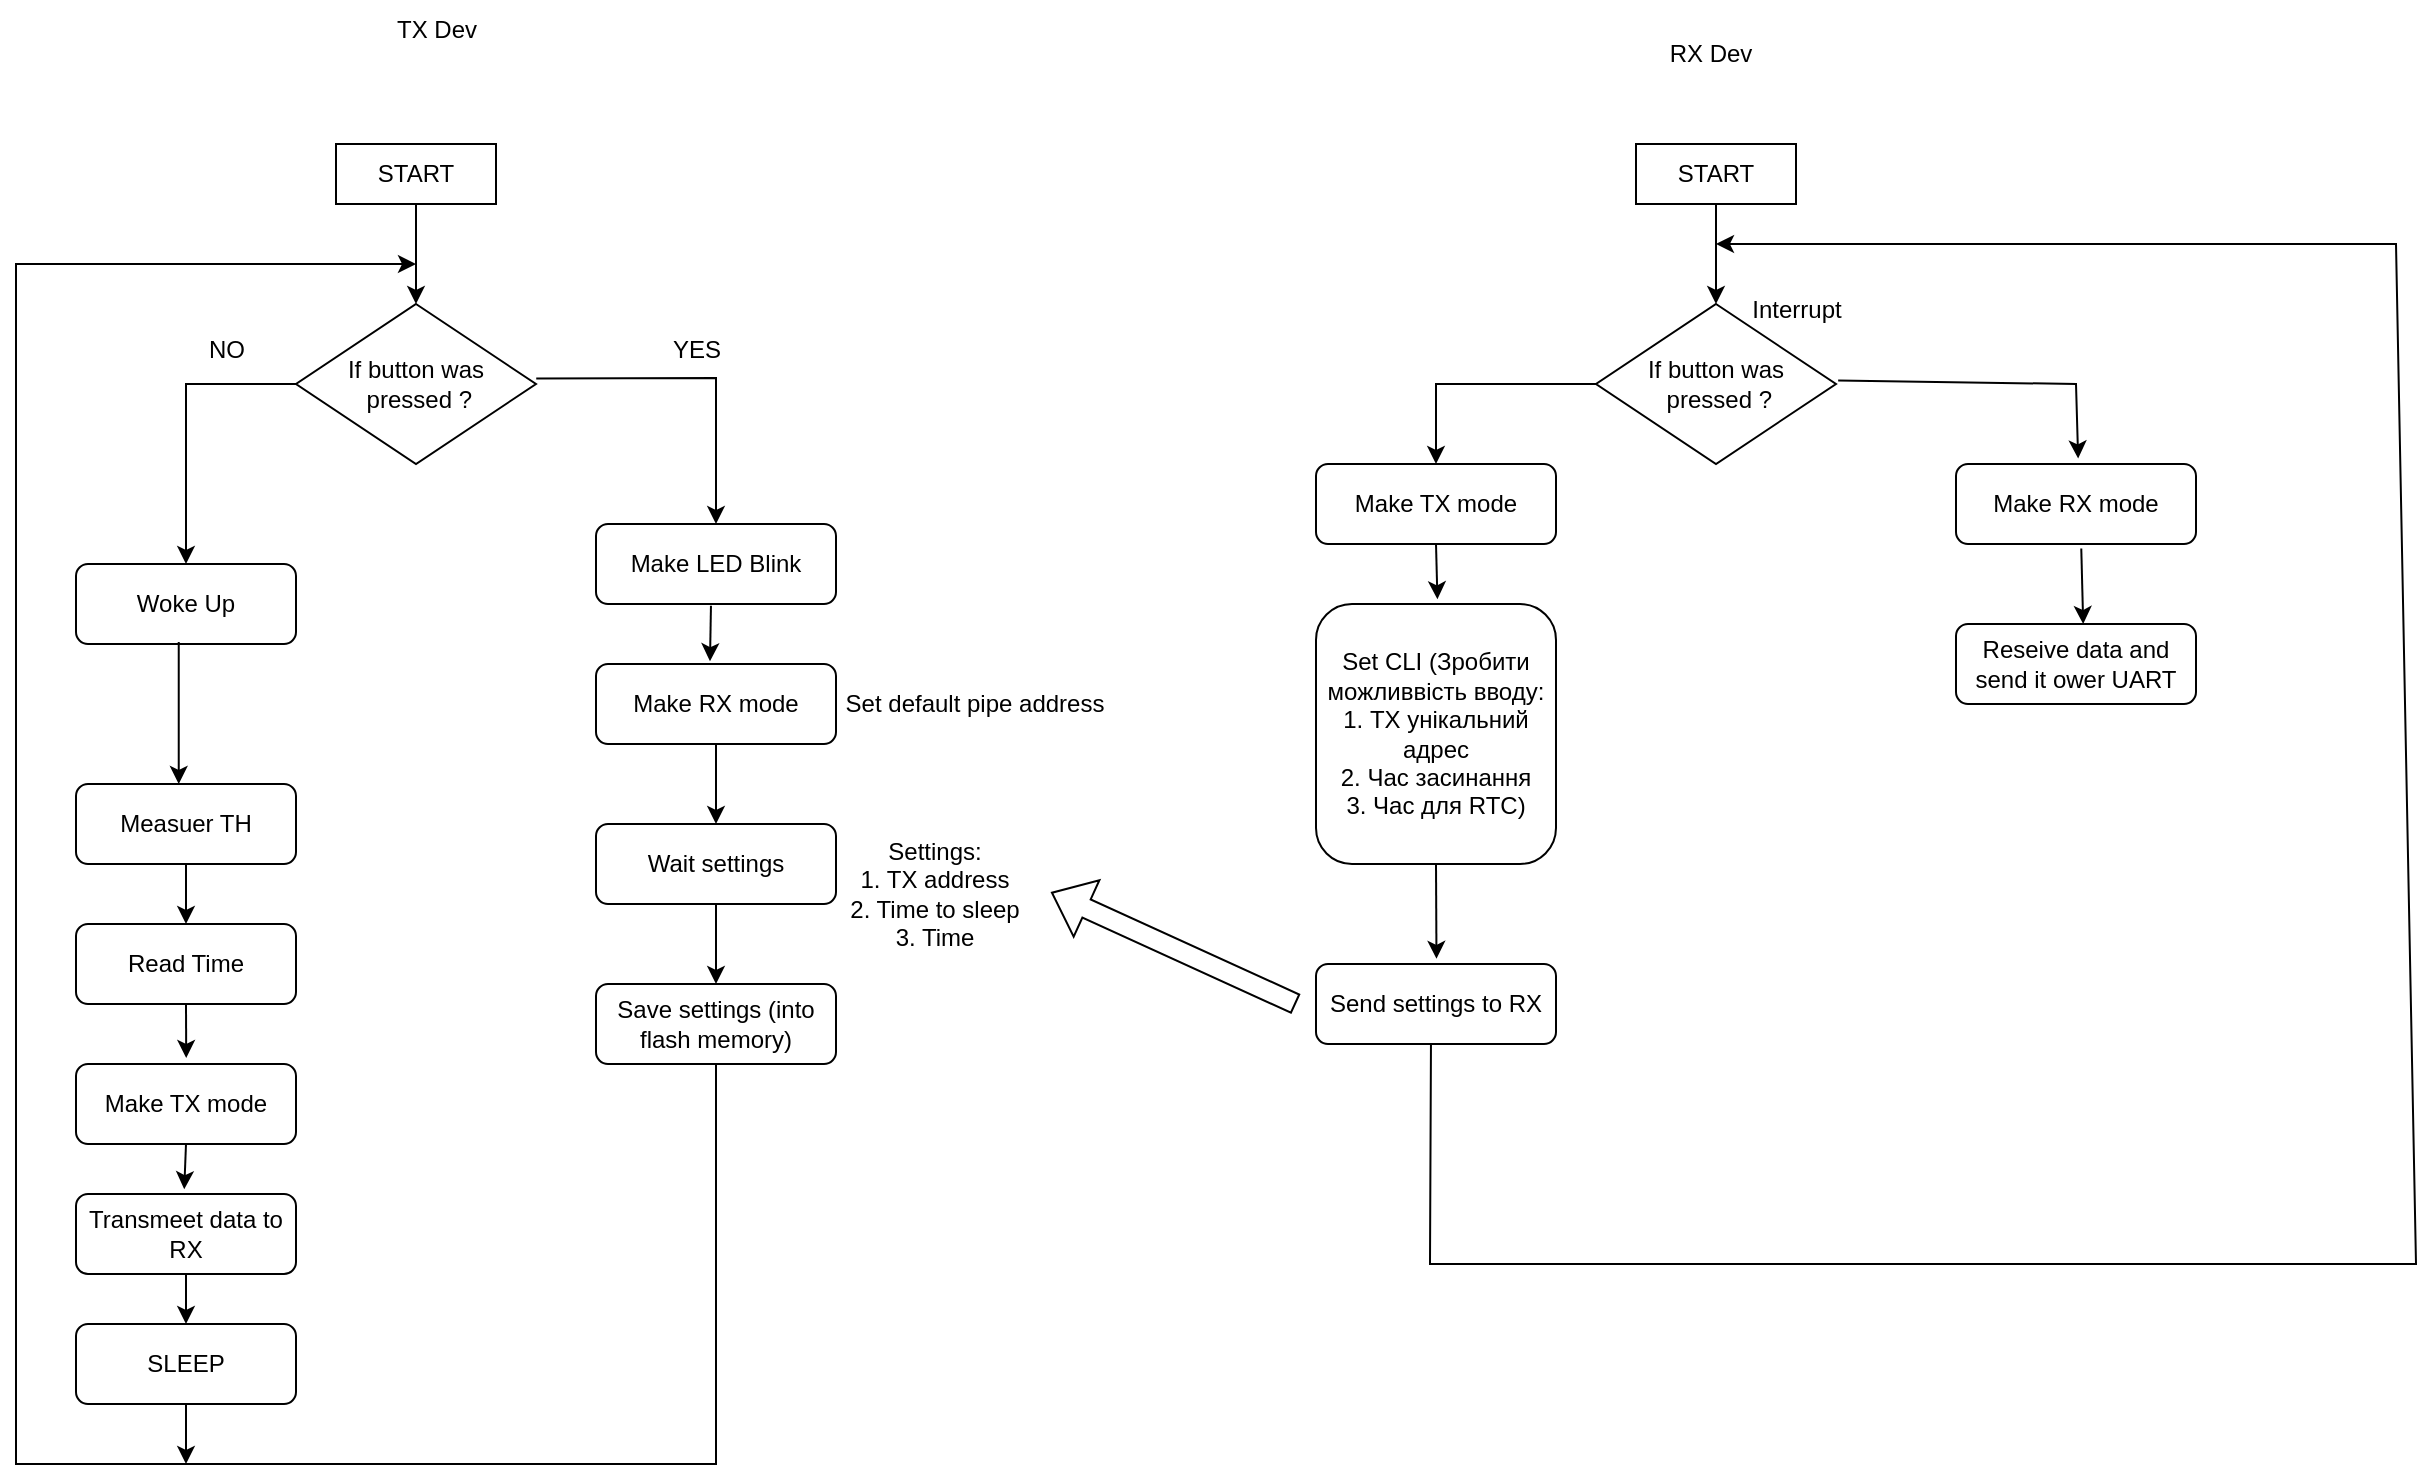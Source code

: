 <mxfile version="24.5.3" type="device">
  <diagram name="Сторінка-1" id="EAt1Hj7CM0DO6zLZWjyT">
    <mxGraphModel dx="1171" dy="609" grid="1" gridSize="10" guides="1" tooltips="1" connect="1" arrows="1" fold="1" page="1" pageScale="1" pageWidth="827" pageHeight="1169" math="0" shadow="0">
      <root>
        <mxCell id="0" />
        <mxCell id="1" parent="0" />
        <mxCell id="E5LQXR_ByXJPgkd1oB9R-3" value="" style="edgeStyle=orthogonalEdgeStyle;rounded=0;orthogonalLoop=1;jettySize=auto;html=1;" parent="1" source="E5LQXR_ByXJPgkd1oB9R-1" target="E5LQXR_ByXJPgkd1oB9R-2" edge="1">
          <mxGeometry relative="1" as="geometry" />
        </mxCell>
        <mxCell id="E5LQXR_ByXJPgkd1oB9R-1" value="START" style="rounded=0;whiteSpace=wrap;html=1;" parent="1" vertex="1">
          <mxGeometry x="170" y="120" width="80" height="30" as="geometry" />
        </mxCell>
        <mxCell id="E5LQXR_ByXJPgkd1oB9R-2" value="If button was&lt;div&gt;&amp;nbsp;pressed ?&lt;/div&gt;" style="rhombus;whiteSpace=wrap;html=1;" parent="1" vertex="1">
          <mxGeometry x="150" y="200" width="120" height="80" as="geometry" />
        </mxCell>
        <mxCell id="E5LQXR_ByXJPgkd1oB9R-8" value="" style="edgeStyle=orthogonalEdgeStyle;rounded=0;orthogonalLoop=1;jettySize=auto;html=1;" parent="1" source="E5LQXR_ByXJPgkd1oB9R-4" target="E5LQXR_ByXJPgkd1oB9R-7" edge="1">
          <mxGeometry relative="1" as="geometry" />
        </mxCell>
        <mxCell id="E5LQXR_ByXJPgkd1oB9R-4" value="Make RX mode" style="rounded=1;whiteSpace=wrap;html=1;" parent="1" vertex="1">
          <mxGeometry x="300" y="380" width="120" height="40" as="geometry" />
        </mxCell>
        <mxCell id="E5LQXR_ByXJPgkd1oB9R-6" value="YES" style="text;html=1;align=center;verticalAlign=middle;resizable=0;points=[];autosize=1;strokeColor=none;fillColor=none;" parent="1" vertex="1">
          <mxGeometry x="325" y="208" width="50" height="30" as="geometry" />
        </mxCell>
        <mxCell id="E5LQXR_ByXJPgkd1oB9R-11" value="" style="edgeStyle=orthogonalEdgeStyle;rounded=0;orthogonalLoop=1;jettySize=auto;html=1;" parent="1" source="E5LQXR_ByXJPgkd1oB9R-7" target="E5LQXR_ByXJPgkd1oB9R-10" edge="1">
          <mxGeometry relative="1" as="geometry" />
        </mxCell>
        <mxCell id="E5LQXR_ByXJPgkd1oB9R-7" value="Wait settings" style="rounded=1;whiteSpace=wrap;html=1;" parent="1" vertex="1">
          <mxGeometry x="300" y="460" width="120" height="40" as="geometry" />
        </mxCell>
        <mxCell id="E5LQXR_ByXJPgkd1oB9R-9" value="Settings:&lt;div&gt;1. TX address&lt;br&gt;2. Time to sleep&lt;/div&gt;&lt;div&gt;3. Time&lt;/div&gt;" style="text;html=1;align=center;verticalAlign=middle;resizable=0;points=[];autosize=1;strokeColor=none;fillColor=none;" parent="1" vertex="1">
          <mxGeometry x="414" y="460" width="110" height="70" as="geometry" />
        </mxCell>
        <mxCell id="E5LQXR_ByXJPgkd1oB9R-10" value="Save settings (into flash memory)" style="rounded=1;whiteSpace=wrap;html=1;" parent="1" vertex="1">
          <mxGeometry x="300" y="540" width="120" height="40" as="geometry" />
        </mxCell>
        <mxCell id="E5LQXR_ByXJPgkd1oB9R-12" value="Make TX mode" style="rounded=1;whiteSpace=wrap;html=1;" parent="1" vertex="1">
          <mxGeometry x="40" y="580" width="110" height="40" as="geometry" />
        </mxCell>
        <mxCell id="_YGtHoCkZKJcjlJyTd3E-3" value="" style="edgeStyle=orthogonalEdgeStyle;rounded=0;orthogonalLoop=1;jettySize=auto;html=1;" edge="1" parent="1" source="E5LQXR_ByXJPgkd1oB9R-13" target="_YGtHoCkZKJcjlJyTd3E-2">
          <mxGeometry relative="1" as="geometry" />
        </mxCell>
        <mxCell id="E5LQXR_ByXJPgkd1oB9R-13" value="Measuer TH" style="rounded=1;whiteSpace=wrap;html=1;" parent="1" vertex="1">
          <mxGeometry x="40" y="440" width="110" height="40" as="geometry" />
        </mxCell>
        <mxCell id="E5LQXR_ByXJPgkd1oB9R-18" value="" style="edgeStyle=orthogonalEdgeStyle;rounded=0;orthogonalLoop=1;jettySize=auto;html=1;" parent="1" source="E5LQXR_ByXJPgkd1oB9R-15" target="E5LQXR_ByXJPgkd1oB9R-17" edge="1">
          <mxGeometry relative="1" as="geometry" />
        </mxCell>
        <mxCell id="E5LQXR_ByXJPgkd1oB9R-15" value="Transmeet data to RX" style="rounded=1;whiteSpace=wrap;html=1;" parent="1" vertex="1">
          <mxGeometry x="40" y="645" width="110" height="40" as="geometry" />
        </mxCell>
        <mxCell id="E5LQXR_ByXJPgkd1oB9R-17" value="SLEEP" style="rounded=1;whiteSpace=wrap;html=1;" parent="1" vertex="1">
          <mxGeometry x="40" y="710" width="110" height="40" as="geometry" />
        </mxCell>
        <mxCell id="E5LQXR_ByXJPgkd1oB9R-19" value="Woke Up" style="rounded=1;whiteSpace=wrap;html=1;" parent="1" vertex="1">
          <mxGeometry x="40" y="330" width="110" height="40" as="geometry" />
        </mxCell>
        <mxCell id="E5LQXR_ByXJPgkd1oB9R-23" value="" style="endArrow=classic;html=1;rounded=0;exitX=0.5;exitY=1;exitDx=0;exitDy=0;" parent="1" source="E5LQXR_ByXJPgkd1oB9R-10" edge="1">
          <mxGeometry width="50" height="50" relative="1" as="geometry">
            <mxPoint x="390" y="584" as="sourcePoint" />
            <mxPoint x="210" y="180" as="targetPoint" />
            <Array as="points">
              <mxPoint x="360" y="780" />
              <mxPoint x="10" y="780" />
              <mxPoint x="10" y="180" />
            </Array>
          </mxGeometry>
        </mxCell>
        <mxCell id="E5LQXR_ByXJPgkd1oB9R-24" value="NO" style="text;html=1;align=center;verticalAlign=middle;resizable=0;points=[];autosize=1;strokeColor=none;fillColor=none;" parent="1" vertex="1">
          <mxGeometry x="95" y="208" width="40" height="30" as="geometry" />
        </mxCell>
        <mxCell id="E5LQXR_ByXJPgkd1oB9R-25" value="TX Dev" style="text;html=1;align=center;verticalAlign=middle;resizable=0;points=[];autosize=1;strokeColor=none;fillColor=none;" parent="1" vertex="1">
          <mxGeometry x="190" y="48" width="60" height="30" as="geometry" />
        </mxCell>
        <mxCell id="E5LQXR_ByXJPgkd1oB9R-26" value="RX Dev" style="text;html=1;align=center;verticalAlign=middle;resizable=0;points=[];autosize=1;strokeColor=none;fillColor=none;" parent="1" vertex="1">
          <mxGeometry x="827" y="60" width="60" height="30" as="geometry" />
        </mxCell>
        <mxCell id="E5LQXR_ByXJPgkd1oB9R-27" value="START" style="rounded=0;whiteSpace=wrap;html=1;" parent="1" vertex="1">
          <mxGeometry x="820" y="120" width="80" height="30" as="geometry" />
        </mxCell>
        <mxCell id="E5LQXR_ByXJPgkd1oB9R-28" value="If button was&lt;div&gt;&amp;nbsp;pressed ?&lt;/div&gt;" style="rhombus;whiteSpace=wrap;html=1;" parent="1" vertex="1">
          <mxGeometry x="800" y="200" width="120" height="80" as="geometry" />
        </mxCell>
        <mxCell id="E5LQXR_ByXJPgkd1oB9R-29" value="" style="endArrow=classic;html=1;rounded=0;entryX=0.5;entryY=0;entryDx=0;entryDy=0;exitX=0;exitY=0.5;exitDx=0;exitDy=0;" parent="1" source="E5LQXR_ByXJPgkd1oB9R-2" target="E5LQXR_ByXJPgkd1oB9R-19" edge="1">
          <mxGeometry width="50" height="50" relative="1" as="geometry">
            <mxPoint x="410" y="470" as="sourcePoint" />
            <mxPoint x="460" y="420" as="targetPoint" />
            <Array as="points">
              <mxPoint x="95" y="240" />
            </Array>
          </mxGeometry>
        </mxCell>
        <mxCell id="E5LQXR_ByXJPgkd1oB9R-31" value="Make TX mode" style="rounded=1;whiteSpace=wrap;html=1;" parent="1" vertex="1">
          <mxGeometry x="660" y="280" width="120" height="40" as="geometry" />
        </mxCell>
        <mxCell id="E5LQXR_ByXJPgkd1oB9R-32" value="" style="shape=flexArrow;endArrow=classic;html=1;rounded=0;entryX=1.032;entryY=0.488;entryDx=0;entryDy=0;entryPerimeter=0;" parent="1" target="E5LQXR_ByXJPgkd1oB9R-9" edge="1">
          <mxGeometry width="50" height="50" relative="1" as="geometry">
            <mxPoint x="650" y="550" as="sourcePoint" />
            <mxPoint x="530" y="590" as="targetPoint" />
          </mxGeometry>
        </mxCell>
        <mxCell id="E5LQXR_ByXJPgkd1oB9R-33" value="Set default pipe address" style="text;html=1;align=center;verticalAlign=middle;resizable=0;points=[];autosize=1;strokeColor=none;fillColor=none;" parent="1" vertex="1">
          <mxGeometry x="414" y="385" width="150" height="30" as="geometry" />
        </mxCell>
        <mxCell id="E5LQXR_ByXJPgkd1oB9R-34" value="" style="endArrow=classic;html=1;rounded=0;entryX=0.5;entryY=0;entryDx=0;entryDy=0;exitX=0.5;exitY=1;exitDx=0;exitDy=0;" parent="1" source="E5LQXR_ByXJPgkd1oB9R-27" target="E5LQXR_ByXJPgkd1oB9R-28" edge="1">
          <mxGeometry width="50" height="50" relative="1" as="geometry">
            <mxPoint x="560" y="450" as="sourcePoint" />
            <mxPoint x="610" y="400" as="targetPoint" />
          </mxGeometry>
        </mxCell>
        <mxCell id="E5LQXR_ByXJPgkd1oB9R-35" value="Set CLI (Зробити можливвість вводу:&lt;br&gt;1. TX унікальний адрес&lt;br&gt;2. Час засинання&lt;br&gt;3. Час для RTC)" style="rounded=1;whiteSpace=wrap;html=1;" parent="1" vertex="1">
          <mxGeometry x="660" y="350" width="120" height="130" as="geometry" />
        </mxCell>
        <mxCell id="E5LQXR_ByXJPgkd1oB9R-36" value="" style="endArrow=classic;html=1;rounded=0;entryX=0.506;entryY=-0.018;entryDx=0;entryDy=0;entryPerimeter=0;exitX=0.5;exitY=1;exitDx=0;exitDy=0;" parent="1" source="E5LQXR_ByXJPgkd1oB9R-31" target="E5LQXR_ByXJPgkd1oB9R-35" edge="1">
          <mxGeometry width="50" height="50" relative="1" as="geometry">
            <mxPoint x="560" y="400" as="sourcePoint" />
            <mxPoint x="610" y="350" as="targetPoint" />
          </mxGeometry>
        </mxCell>
        <mxCell id="E5LQXR_ByXJPgkd1oB9R-37" value="Send settings to RX" style="rounded=1;whiteSpace=wrap;html=1;" parent="1" vertex="1">
          <mxGeometry x="660" y="530" width="120" height="40" as="geometry" />
        </mxCell>
        <mxCell id="E5LQXR_ByXJPgkd1oB9R-38" value="" style="endArrow=classic;html=1;rounded=0;entryX=0.502;entryY=-0.065;entryDx=0;entryDy=0;entryPerimeter=0;exitX=0.5;exitY=1;exitDx=0;exitDy=0;" parent="1" source="E5LQXR_ByXJPgkd1oB9R-35" target="E5LQXR_ByXJPgkd1oB9R-37" edge="1">
          <mxGeometry width="50" height="50" relative="1" as="geometry">
            <mxPoint x="580" y="530" as="sourcePoint" />
            <mxPoint x="630" y="480" as="targetPoint" />
          </mxGeometry>
        </mxCell>
        <mxCell id="E5LQXR_ByXJPgkd1oB9R-40" value="" style="endArrow=classic;html=1;rounded=0;exitX=0.479;exitY=1.002;exitDx=0;exitDy=0;exitPerimeter=0;" parent="1" source="E5LQXR_ByXJPgkd1oB9R-37" edge="1">
          <mxGeometry width="50" height="50" relative="1" as="geometry">
            <mxPoint x="850" y="470" as="sourcePoint" />
            <mxPoint x="860" y="170" as="targetPoint" />
            <Array as="points">
              <mxPoint x="717" y="680" />
              <mxPoint x="1210" y="680" />
              <mxPoint x="1200" y="170" />
            </Array>
          </mxGeometry>
        </mxCell>
        <mxCell id="E5LQXR_ByXJPgkd1oB9R-41" value="" style="endArrow=classic;html=1;rounded=0;entryX=0.5;entryY=0;entryDx=0;entryDy=0;exitX=0;exitY=0.5;exitDx=0;exitDy=0;" parent="1" source="E5LQXR_ByXJPgkd1oB9R-28" target="E5LQXR_ByXJPgkd1oB9R-31" edge="1">
          <mxGeometry width="50" height="50" relative="1" as="geometry">
            <mxPoint x="850" y="470" as="sourcePoint" />
            <mxPoint x="900" y="420" as="targetPoint" />
            <Array as="points">
              <mxPoint x="720" y="240" />
            </Array>
          </mxGeometry>
        </mxCell>
        <mxCell id="E5LQXR_ByXJPgkd1oB9R-42" value="Make RX mode" style="rounded=1;whiteSpace=wrap;html=1;" parent="1" vertex="1">
          <mxGeometry x="980" y="280" width="120" height="40" as="geometry" />
        </mxCell>
        <mxCell id="E5LQXR_ByXJPgkd1oB9R-43" value="" style="endArrow=classic;html=1;rounded=0;entryX=0.509;entryY=-0.07;entryDx=0;entryDy=0;entryPerimeter=0;exitX=1.009;exitY=0.478;exitDx=0;exitDy=0;exitPerimeter=0;" parent="1" source="E5LQXR_ByXJPgkd1oB9R-28" target="E5LQXR_ByXJPgkd1oB9R-42" edge="1">
          <mxGeometry width="50" height="50" relative="1" as="geometry">
            <mxPoint x="920" y="242.72" as="sourcePoint" />
            <mxPoint x="1043.96" y="280" as="targetPoint" />
            <Array as="points">
              <mxPoint x="1040" y="240" />
            </Array>
          </mxGeometry>
        </mxCell>
        <mxCell id="E5LQXR_ByXJPgkd1oB9R-44" value="Reseive data and send it ower UART" style="rounded=1;whiteSpace=wrap;html=1;" parent="1" vertex="1">
          <mxGeometry x="980" y="360" width="120" height="40" as="geometry" />
        </mxCell>
        <mxCell id="E5LQXR_ByXJPgkd1oB9R-45" value="" style="endArrow=classic;html=1;rounded=0;entryX=0.53;entryY=0;entryDx=0;entryDy=0;entryPerimeter=0;exitX=0.522;exitY=1.056;exitDx=0;exitDy=0;exitPerimeter=0;" parent="1" source="E5LQXR_ByXJPgkd1oB9R-42" target="E5LQXR_ByXJPgkd1oB9R-44" edge="1">
          <mxGeometry width="50" height="50" relative="1" as="geometry">
            <mxPoint x="950" y="490" as="sourcePoint" />
            <mxPoint x="1000" y="440" as="targetPoint" />
          </mxGeometry>
        </mxCell>
        <mxCell id="E5LQXR_ByXJPgkd1oB9R-46" value="Interrupt" style="text;html=1;align=center;verticalAlign=middle;resizable=0;points=[];autosize=1;strokeColor=none;fillColor=none;" parent="1" vertex="1">
          <mxGeometry x="865" y="188" width="70" height="30" as="geometry" />
        </mxCell>
        <mxCell id="E5LQXR_ByXJPgkd1oB9R-48" value="Make LED Blink" style="rounded=1;whiteSpace=wrap;html=1;" parent="1" vertex="1">
          <mxGeometry x="300" y="310" width="120" height="40" as="geometry" />
        </mxCell>
        <mxCell id="E5LQXR_ByXJPgkd1oB9R-49" value="" style="endArrow=classic;html=1;rounded=0;exitX=1.001;exitY=0.466;exitDx=0;exitDy=0;exitPerimeter=0;entryX=0.5;entryY=0;entryDx=0;entryDy=0;" parent="1" source="E5LQXR_ByXJPgkd1oB9R-2" target="E5LQXR_ByXJPgkd1oB9R-48" edge="1">
          <mxGeometry width="50" height="50" relative="1" as="geometry">
            <mxPoint x="380" y="490" as="sourcePoint" />
            <mxPoint x="430" y="440" as="targetPoint" />
            <Array as="points">
              <mxPoint x="360" y="237" />
            </Array>
          </mxGeometry>
        </mxCell>
        <mxCell id="E5LQXR_ByXJPgkd1oB9R-50" value="" style="endArrow=classic;html=1;rounded=0;exitX=0.479;exitY=1.022;exitDx=0;exitDy=0;exitPerimeter=0;entryX=0.475;entryY=-0.035;entryDx=0;entryDy=0;entryPerimeter=0;" parent="1" source="E5LQXR_ByXJPgkd1oB9R-48" target="E5LQXR_ByXJPgkd1oB9R-4" edge="1">
          <mxGeometry width="50" height="50" relative="1" as="geometry">
            <mxPoint x="380" y="500" as="sourcePoint" />
            <mxPoint x="430" y="450" as="targetPoint" />
          </mxGeometry>
        </mxCell>
        <mxCell id="_YGtHoCkZKJcjlJyTd3E-1" value="" style="endArrow=classic;html=1;rounded=0;exitX=0.5;exitY=1;exitDx=0;exitDy=0;" edge="1" parent="1" source="E5LQXR_ByXJPgkd1oB9R-17">
          <mxGeometry width="50" height="50" relative="1" as="geometry">
            <mxPoint x="350" y="680" as="sourcePoint" />
            <mxPoint x="95" y="780" as="targetPoint" />
          </mxGeometry>
        </mxCell>
        <mxCell id="_YGtHoCkZKJcjlJyTd3E-2" value="Read Time" style="rounded=1;whiteSpace=wrap;html=1;" vertex="1" parent="1">
          <mxGeometry x="40" y="510" width="110" height="40" as="geometry" />
        </mxCell>
        <mxCell id="_YGtHoCkZKJcjlJyTd3E-5" value="" style="endArrow=classic;html=1;rounded=0;exitX=0.5;exitY=1;exitDx=0;exitDy=0;entryX=0.501;entryY=-0.075;entryDx=0;entryDy=0;entryPerimeter=0;" edge="1" parent="1" source="_YGtHoCkZKJcjlJyTd3E-2" target="E5LQXR_ByXJPgkd1oB9R-12">
          <mxGeometry width="50" height="50" relative="1" as="geometry">
            <mxPoint x="520" y="580" as="sourcePoint" />
            <mxPoint x="570" y="530" as="targetPoint" />
          </mxGeometry>
        </mxCell>
        <mxCell id="_YGtHoCkZKJcjlJyTd3E-6" value="" style="endArrow=classic;html=1;rounded=0;exitX=0.5;exitY=1;exitDx=0;exitDy=0;entryX=0.492;entryY=-0.06;entryDx=0;entryDy=0;entryPerimeter=0;" edge="1" parent="1" source="E5LQXR_ByXJPgkd1oB9R-12" target="E5LQXR_ByXJPgkd1oB9R-15">
          <mxGeometry width="50" height="50" relative="1" as="geometry">
            <mxPoint x="520" y="580" as="sourcePoint" />
            <mxPoint x="570" y="530" as="targetPoint" />
          </mxGeometry>
        </mxCell>
        <mxCell id="_YGtHoCkZKJcjlJyTd3E-7" value="" style="endArrow=classic;html=1;rounded=0;exitX=0.467;exitY=0.975;exitDx=0;exitDy=0;exitPerimeter=0;entryX=0.467;entryY=0;entryDx=0;entryDy=0;entryPerimeter=0;" edge="1" parent="1" source="E5LQXR_ByXJPgkd1oB9R-19" target="E5LQXR_ByXJPgkd1oB9R-13">
          <mxGeometry width="50" height="50" relative="1" as="geometry">
            <mxPoint x="520" y="580" as="sourcePoint" />
            <mxPoint x="570" y="530" as="targetPoint" />
          </mxGeometry>
        </mxCell>
      </root>
    </mxGraphModel>
  </diagram>
</mxfile>
